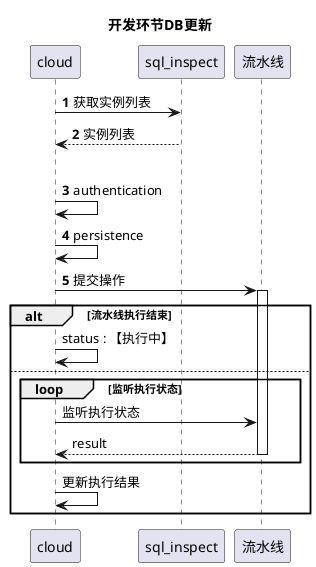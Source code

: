 @startuml

title 开发环节DB更新

participant cloud as cloud
participant sql_inspect as sql_inspect
participant b as "流水线"

autonumber
cloud -> sql_inspect: 获取实例列表
sql_inspect --> cloud: 实例列表

|||

cloud -> cloud : authentication
cloud -> cloud : persistence

cloud -> b : 提交操作
activate b

autonumber stop
alt 流水线执行结束
    cloud -> cloud : status : 【执行中】
else
    loop 监听执行状态
    cloud -> b : 监听执行状态
    b --> cloud : result
    deactivate b
    end
    cloud -> cloud : 更新执行结果
end

@enduml